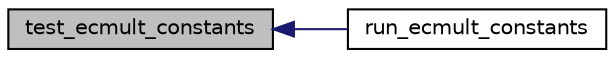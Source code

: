 digraph "test_ecmult_constants"
{
  edge [fontname="Helvetica",fontsize="10",labelfontname="Helvetica",labelfontsize="10"];
  node [fontname="Helvetica",fontsize="10",shape=record];
  rankdir="LR";
  Node211 [label="test_ecmult_constants",height=0.2,width=0.4,color="black", fillcolor="grey75", style="filled", fontcolor="black"];
  Node211 -> Node212 [dir="back",color="midnightblue",fontsize="10",style="solid",fontname="Helvetica"];
  Node212 [label="run_ecmult_constants",height=0.2,width=0.4,color="black", fillcolor="white", style="filled",URL="$d5/d7f/tests_8c.html#a93c275726298d7a59a4f027996a958b4"];
}
